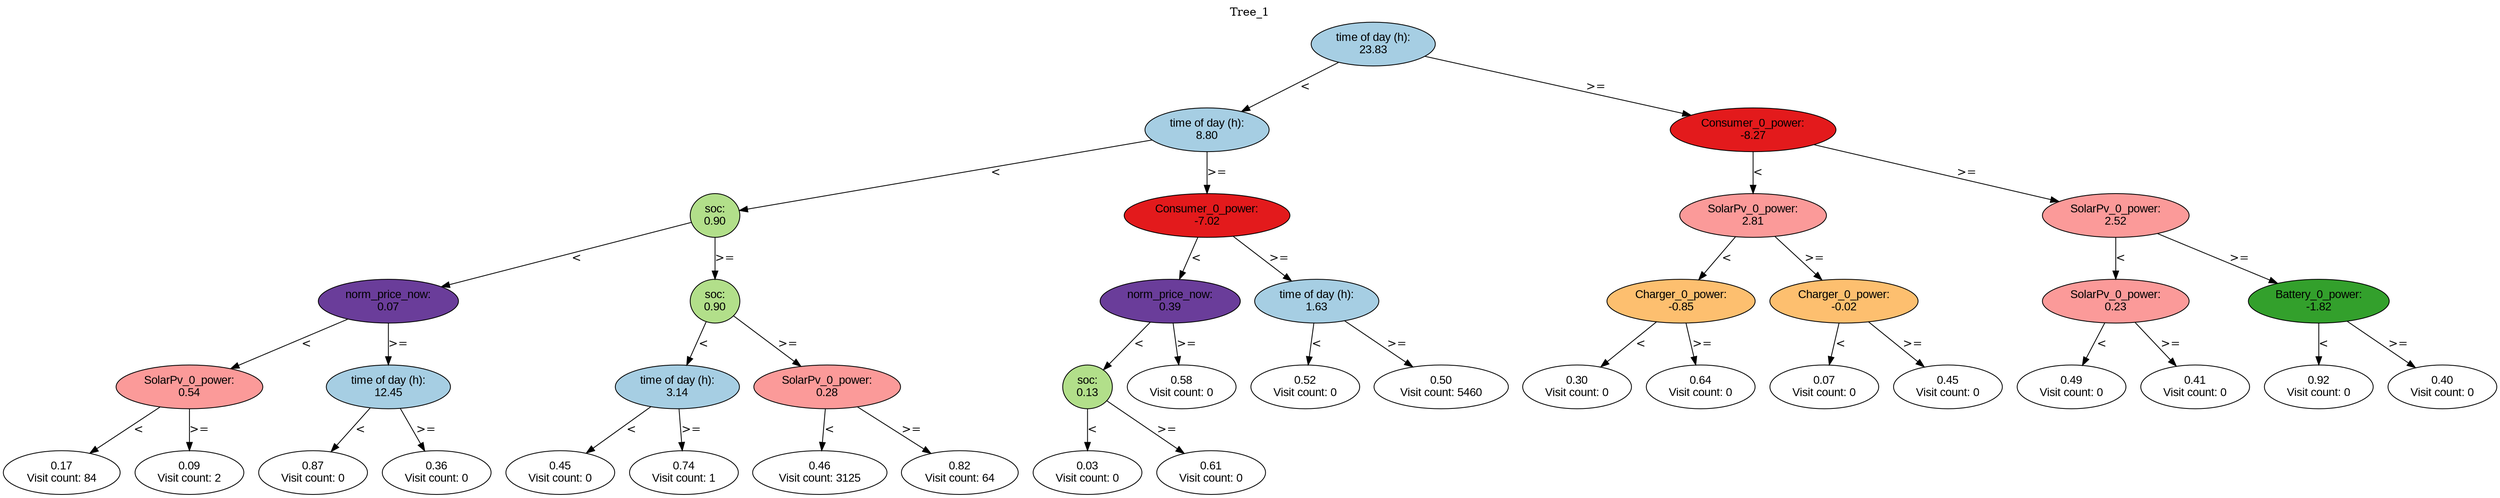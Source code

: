 digraph BST {
    node [fontname="Arial" style=filled colorscheme=paired12];
    0 [ label = "time of day (h):
23.83" fillcolor=1];
    1 [ label = "time of day (h):
8.80" fillcolor=1];
    2 [ label = "soc:
0.90" fillcolor=3];
    3 [ label = "norm_price_now:
0.07" fillcolor=10];
    4 [ label = "SolarPv_0_power:
0.54" fillcolor=5];
    5 [ label = "0.17
Visit count: 84" fillcolor=white];
    6 [ label = "0.09
Visit count: 2" fillcolor=white];
    7 [ label = "time of day (h):
12.45" fillcolor=1];
    8 [ label = "0.87
Visit count: 0" fillcolor=white];
    9 [ label = "0.36
Visit count: 0" fillcolor=white];
    10 [ label = "soc:
0.90" fillcolor=3];
    11 [ label = "time of day (h):
3.14" fillcolor=1];
    12 [ label = "0.45
Visit count: 0" fillcolor=white];
    13 [ label = "0.74
Visit count: 1" fillcolor=white];
    14 [ label = "SolarPv_0_power:
0.28" fillcolor=5];
    15 [ label = "0.46
Visit count: 3125" fillcolor=white];
    16 [ label = "0.82
Visit count: 64" fillcolor=white];
    17 [ label = "Consumer_0_power:
-7.02" fillcolor=6];
    18 [ label = "norm_price_now:
0.39" fillcolor=10];
    19 [ label = "soc:
0.13" fillcolor=3];
    20 [ label = "0.03
Visit count: 0" fillcolor=white];
    21 [ label = "0.61
Visit count: 0" fillcolor=white];
    22 [ label = "0.58
Visit count: 0" fillcolor=white];
    23 [ label = "time of day (h):
1.63" fillcolor=1];
    24 [ label = "0.52
Visit count: 0" fillcolor=white];
    25 [ label = "0.50
Visit count: 5460" fillcolor=white];
    26 [ label = "Consumer_0_power:
-8.27" fillcolor=6];
    27 [ label = "SolarPv_0_power:
2.81" fillcolor=5];
    28 [ label = "Charger_0_power:
-0.85" fillcolor=7];
    29 [ label = "0.30
Visit count: 0" fillcolor=white];
    30 [ label = "0.64
Visit count: 0" fillcolor=white];
    31 [ label = "Charger_0_power:
-0.02" fillcolor=7];
    32 [ label = "0.07
Visit count: 0" fillcolor=white];
    33 [ label = "0.45
Visit count: 0" fillcolor=white];
    34 [ label = "SolarPv_0_power:
2.52" fillcolor=5];
    35 [ label = "SolarPv_0_power:
0.23" fillcolor=5];
    36 [ label = "0.49
Visit count: 0" fillcolor=white];
    37 [ label = "0.41
Visit count: 0" fillcolor=white];
    38 [ label = "Battery_0_power:
-1.82" fillcolor=4];
    39 [ label = "0.92
Visit count: 0" fillcolor=white];
    40 [ label = "0.40
Visit count: 0" fillcolor=white];

    0  -> 1[ label = "<"];
    0  -> 26[ label = ">="];
    1  -> 2[ label = "<"];
    1  -> 17[ label = ">="];
    2  -> 3[ label = "<"];
    2  -> 10[ label = ">="];
    3  -> 4[ label = "<"];
    3  -> 7[ label = ">="];
    4  -> 5[ label = "<"];
    4  -> 6[ label = ">="];
    7  -> 8[ label = "<"];
    7  -> 9[ label = ">="];
    10  -> 11[ label = "<"];
    10  -> 14[ label = ">="];
    11  -> 12[ label = "<"];
    11  -> 13[ label = ">="];
    14  -> 15[ label = "<"];
    14  -> 16[ label = ">="];
    17  -> 18[ label = "<"];
    17  -> 23[ label = ">="];
    18  -> 19[ label = "<"];
    18  -> 22[ label = ">="];
    19  -> 20[ label = "<"];
    19  -> 21[ label = ">="];
    23  -> 24[ label = "<"];
    23  -> 25[ label = ">="];
    26  -> 27[ label = "<"];
    26  -> 34[ label = ">="];
    27  -> 28[ label = "<"];
    27  -> 31[ label = ">="];
    28  -> 29[ label = "<"];
    28  -> 30[ label = ">="];
    31  -> 32[ label = "<"];
    31  -> 33[ label = ">="];
    34  -> 35[ label = "<"];
    34  -> 38[ label = ">="];
    35  -> 36[ label = "<"];
    35  -> 37[ label = ">="];
    38  -> 39[ label = "<"];
    38  -> 40[ label = ">="];

    labelloc="t";
    label="Tree_1";
}